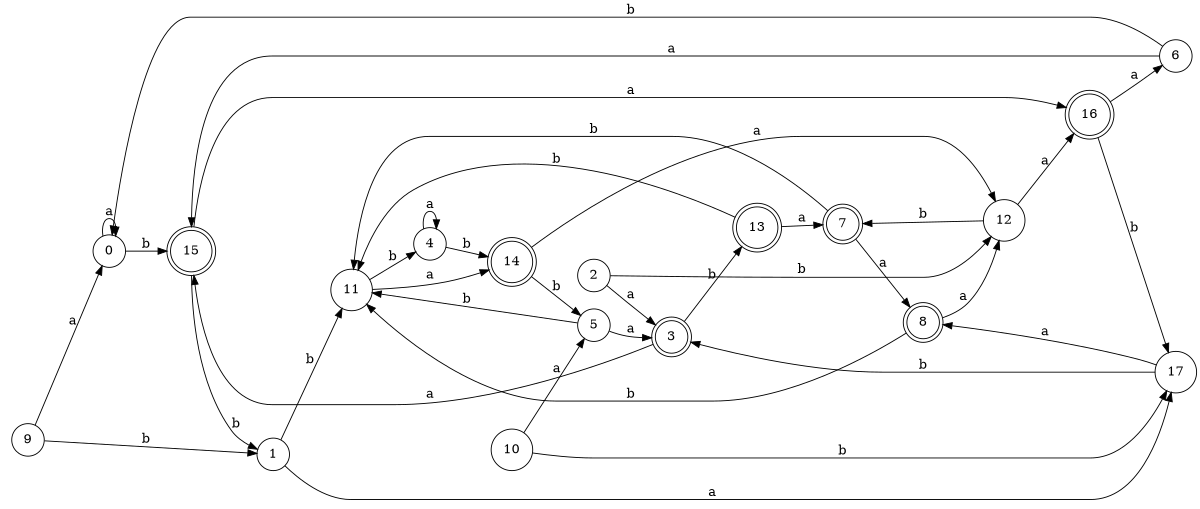 digraph n15_10 {
__start0 [label="" shape="none"];

rankdir=LR;
size="8,5";

s0 [style="filled", color="black", fillcolor="white" shape="circle", label="0"];
s1 [style="filled", color="black", fillcolor="white" shape="circle", label="1"];
s2 [style="filled", color="black", fillcolor="white" shape="circle", label="2"];
s3 [style="rounded,filled", color="black", fillcolor="white" shape="doublecircle", label="3"];
s4 [style="filled", color="black", fillcolor="white" shape="circle", label="4"];
s5 [style="filled", color="black", fillcolor="white" shape="circle", label="5"];
s6 [style="filled", color="black", fillcolor="white" shape="circle", label="6"];
s7 [style="rounded,filled", color="black", fillcolor="white" shape="doublecircle", label="7"];
s8 [style="rounded,filled", color="black", fillcolor="white" shape="doublecircle", label="8"];
s9 [style="filled", color="black", fillcolor="white" shape="circle", label="9"];
s10 [style="filled", color="black", fillcolor="white" shape="circle", label="10"];
s11 [style="filled", color="black", fillcolor="white" shape="circle", label="11"];
s12 [style="filled", color="black", fillcolor="white" shape="circle", label="12"];
s13 [style="rounded,filled", color="black", fillcolor="white" shape="doublecircle", label="13"];
s14 [style="rounded,filled", color="black", fillcolor="white" shape="doublecircle", label="14"];
s15 [style="rounded,filled", color="black", fillcolor="white" shape="doublecircle", label="15"];
s16 [style="rounded,filled", color="black", fillcolor="white" shape="doublecircle", label="16"];
s17 [style="filled", color="black", fillcolor="white" shape="circle", label="17"];
s0 -> s0 [label="a"];
s0 -> s15 [label="b"];
s1 -> s17 [label="a"];
s1 -> s11 [label="b"];
s2 -> s3 [label="a"];
s2 -> s12 [label="b"];
s3 -> s15 [label="a"];
s3 -> s13 [label="b"];
s4 -> s4 [label="a"];
s4 -> s14 [label="b"];
s5 -> s3 [label="a"];
s5 -> s11 [label="b"];
s6 -> s15 [label="a"];
s6 -> s0 [label="b"];
s7 -> s8 [label="a"];
s7 -> s11 [label="b"];
s8 -> s12 [label="a"];
s8 -> s11 [label="b"];
s9 -> s0 [label="a"];
s9 -> s1 [label="b"];
s10 -> s5 [label="a"];
s10 -> s17 [label="b"];
s11 -> s14 [label="a"];
s11 -> s4 [label="b"];
s12 -> s16 [label="a"];
s12 -> s7 [label="b"];
s13 -> s7 [label="a"];
s13 -> s11 [label="b"];
s14 -> s12 [label="a"];
s14 -> s5 [label="b"];
s15 -> s16 [label="a"];
s15 -> s1 [label="b"];
s16 -> s6 [label="a"];
s16 -> s17 [label="b"];
s17 -> s8 [label="a"];
s17 -> s3 [label="b"];

}